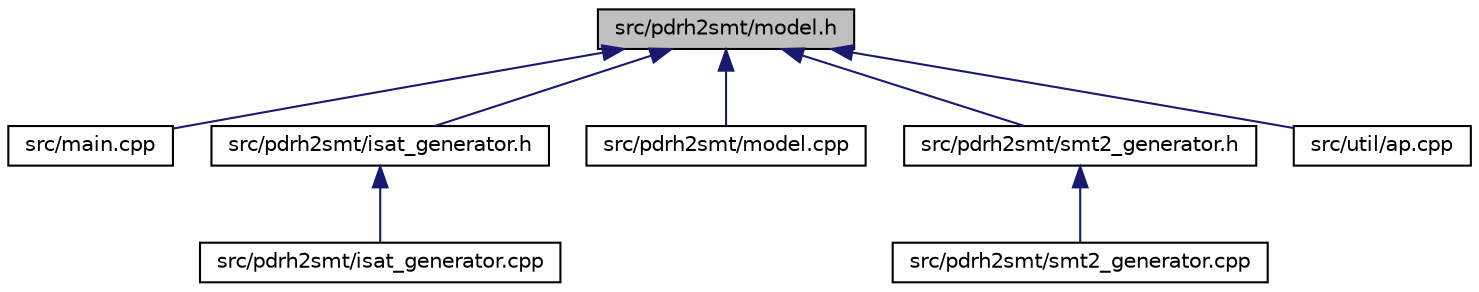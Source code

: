 digraph "src/pdrh2smt/model.h"
{
  edge [fontname="Helvetica",fontsize="10",labelfontname="Helvetica",labelfontsize="10"];
  node [fontname="Helvetica",fontsize="10",shape=record];
  Node1 [label="src/pdrh2smt/model.h",height=0.2,width=0.4,color="black", fillcolor="grey75", style="filled", fontcolor="black"];
  Node1 -> Node2 [dir="back",color="midnightblue",fontsize="10",style="solid",fontname="Helvetica"];
  Node2 [label="src/main.cpp",height=0.2,width=0.4,color="black", fillcolor="white", style="filled",URL="$main_8cpp.html"];
  Node1 -> Node3 [dir="back",color="midnightblue",fontsize="10",style="solid",fontname="Helvetica"];
  Node3 [label="src/pdrh2smt/isat_generator.h",height=0.2,width=0.4,color="black", fillcolor="white", style="filled",URL="$isat__generator_8h.html"];
  Node3 -> Node4 [dir="back",color="midnightblue",fontsize="10",style="solid",fontname="Helvetica"];
  Node4 [label="src/pdrh2smt/isat_generator.cpp",height=0.2,width=0.4,color="black", fillcolor="white", style="filled",URL="$isat__generator_8cpp.html"];
  Node1 -> Node5 [dir="back",color="midnightblue",fontsize="10",style="solid",fontname="Helvetica"];
  Node5 [label="src/pdrh2smt/model.cpp",height=0.2,width=0.4,color="black", fillcolor="white", style="filled",URL="$model_8cpp.html"];
  Node1 -> Node6 [dir="back",color="midnightblue",fontsize="10",style="solid",fontname="Helvetica"];
  Node6 [label="src/pdrh2smt/smt2_generator.h",height=0.2,width=0.4,color="black", fillcolor="white", style="filled",URL="$pdrh2smt_2smt2__generator_8h.html"];
  Node6 -> Node7 [dir="back",color="midnightblue",fontsize="10",style="solid",fontname="Helvetica"];
  Node7 [label="src/pdrh2smt/smt2_generator.cpp",height=0.2,width=0.4,color="black", fillcolor="white", style="filled",URL="$pdrh2smt_2smt2__generator_8cpp.html"];
  Node1 -> Node8 [dir="back",color="midnightblue",fontsize="10",style="solid",fontname="Helvetica"];
  Node8 [label="src/util/ap.cpp",height=0.2,width=0.4,color="black", fillcolor="white", style="filled",URL="$ap_8cpp.html"];
}
